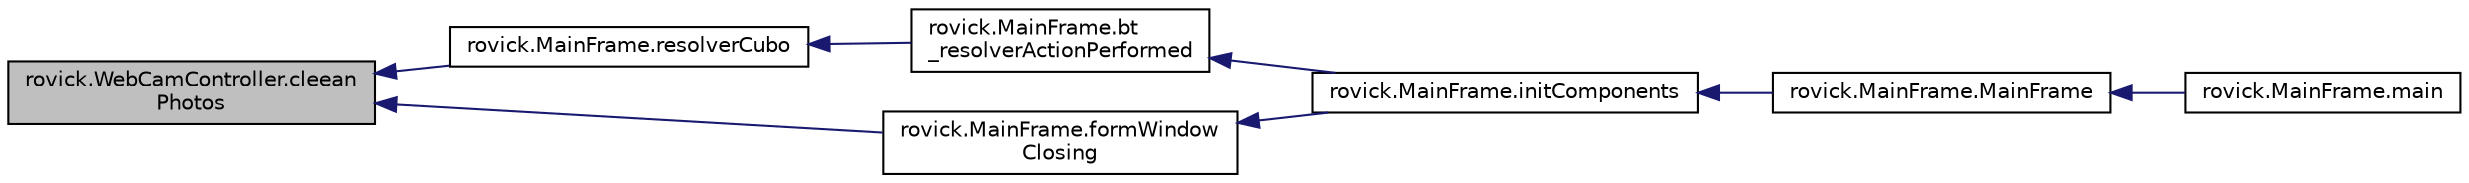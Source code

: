 digraph "rovick.WebCamController.cleeanPhotos"
{
  edge [fontname="Helvetica",fontsize="10",labelfontname="Helvetica",labelfontsize="10"];
  node [fontname="Helvetica",fontsize="10",shape=record];
  rankdir="LR";
  Node1 [label="rovick.WebCamController.cleean\lPhotos",height=0.2,width=0.4,color="black", fillcolor="grey75", style="filled", fontcolor="black"];
  Node1 -> Node2 [dir="back",color="midnightblue",fontsize="10",style="solid",fontname="Helvetica"];
  Node2 [label="rovick.MainFrame.resolverCubo",height=0.2,width=0.4,color="black", fillcolor="white", style="filled",URL="$group___principales_gaa3e14d8711338048cba47d22606e668a.html#gaa3e14d8711338048cba47d22606e668a",tooltip="Metodo que genera los movimientos necesarios para resolver el cubo. "];
  Node2 -> Node3 [dir="back",color="midnightblue",fontsize="10",style="solid",fontname="Helvetica"];
  Node3 [label="rovick.MainFrame.bt\l_resolverActionPerformed",height=0.2,width=0.4,color="black", fillcolor="white", style="filled",URL="$group___otros_ga97be6de2f330b3b3559fc5a3a67840ed.html#ga97be6de2f330b3b3559fc5a3a67840ed"];
  Node3 -> Node4 [dir="back",color="midnightblue",fontsize="10",style="solid",fontname="Helvetica"];
  Node4 [label="rovick.MainFrame.initComponents",height=0.2,width=0.4,color="black", fillcolor="white", style="filled",URL="$classrovick_1_1_main_frame_a6bfda0f949106916323960d384a309e0.html#a6bfda0f949106916323960d384a309e0"];
  Node4 -> Node5 [dir="back",color="midnightblue",fontsize="10",style="solid",fontname="Helvetica"];
  Node5 [label="rovick.MainFrame.MainFrame",height=0.2,width=0.4,color="black", fillcolor="white", style="filled",URL="$group___principales_ga511f1ff25cbcc94bf9a36611674b5fec.html#ga511f1ff25cbcc94bf9a36611674b5fec",tooltip="Contrucotr de la victa principal. "];
  Node5 -> Node6 [dir="back",color="midnightblue",fontsize="10",style="solid",fontname="Helvetica"];
  Node6 [label="rovick.MainFrame.main",height=0.2,width=0.4,color="black", fillcolor="white", style="filled",URL="$classrovick_1_1_main_frame_ac31f17c5894a105267e32842324663ac.html#ac31f17c5894a105267e32842324663ac"];
  Node1 -> Node7 [dir="back",color="midnightblue",fontsize="10",style="solid",fontname="Helvetica"];
  Node7 [label="rovick.MainFrame.formWindow\lClosing",height=0.2,width=0.4,color="black", fillcolor="white", style="filled",URL="$group___otros_ga0ea294660bffb1e18b2f08dbeea502f4.html#ga0ea294660bffb1e18b2f08dbeea502f4"];
  Node7 -> Node4 [dir="back",color="midnightblue",fontsize="10",style="solid",fontname="Helvetica"];
}
